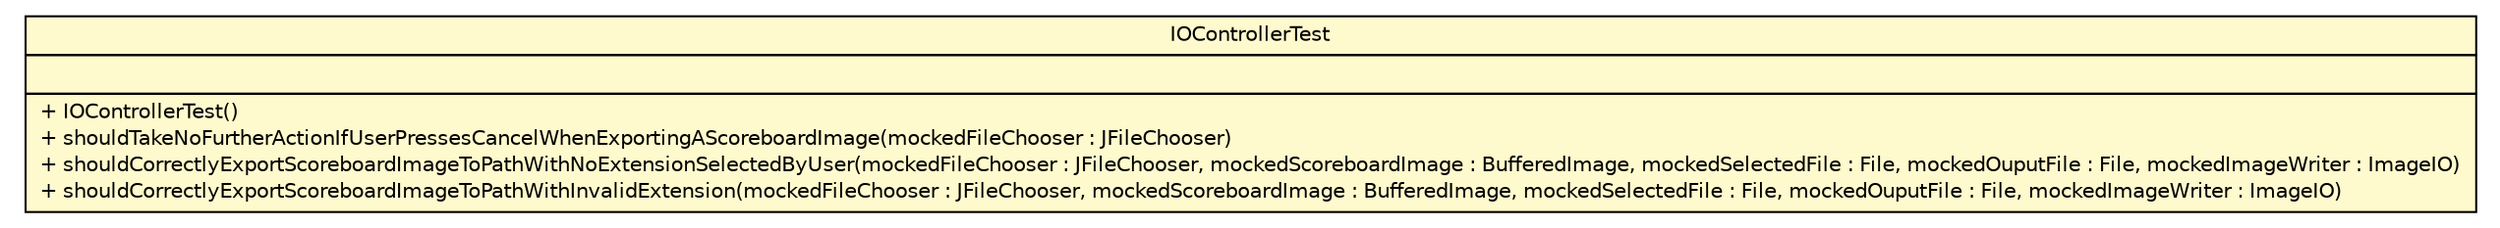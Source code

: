 #!/usr/local/bin/dot
#
# Class diagram 
# Generated by UMLGraph version R5_6 (http://www.umlgraph.org/)
#

digraph G {
	edge [fontname="Helvetica",fontsize=10,labelfontname="Helvetica",labelfontsize=10];
	node [fontname="Helvetica",fontsize=10,shape=plaintext];
	nodesep=0.25;
	ranksep=0.5;
	// thmuggleton.controller.IOControllerTest
	c55 [label=<<table title="thmuggleton.controller.IOControllerTest" border="0" cellborder="1" cellspacing="0" cellpadding="2" port="p" bgcolor="lemonChiffon" href="./IOControllerTest.html">
		<tr><td><table border="0" cellspacing="0" cellpadding="1">
<tr><td align="center" balign="center"> IOControllerTest </td></tr>
		</table></td></tr>
		<tr><td><table border="0" cellspacing="0" cellpadding="1">
<tr><td align="left" balign="left">  </td></tr>
		</table></td></tr>
		<tr><td><table border="0" cellspacing="0" cellpadding="1">
<tr><td align="left" balign="left"> + IOControllerTest() </td></tr>
<tr><td align="left" balign="left"> + shouldTakeNoFurtherActionIfUserPressesCancelWhenExportingAScoreboardImage(mockedFileChooser : JFileChooser) </td></tr>
<tr><td align="left" balign="left"> + shouldCorrectlyExportScoreboardImageToPathWithNoExtensionSelectedByUser(mockedFileChooser : JFileChooser, mockedScoreboardImage : BufferedImage, mockedSelectedFile : File, mockedOuputFile : File, mockedImageWriter : ImageIO) </td></tr>
<tr><td align="left" balign="left"> + shouldCorrectlyExportScoreboardImageToPathWithInvalidExtension(mockedFileChooser : JFileChooser, mockedScoreboardImage : BufferedImage, mockedSelectedFile : File, mockedOuputFile : File, mockedImageWriter : ImageIO) </td></tr>
		</table></td></tr>
		</table>>, URL="./IOControllerTest.html", fontname="Helvetica", fontcolor="black", fontsize=10.0];
}

